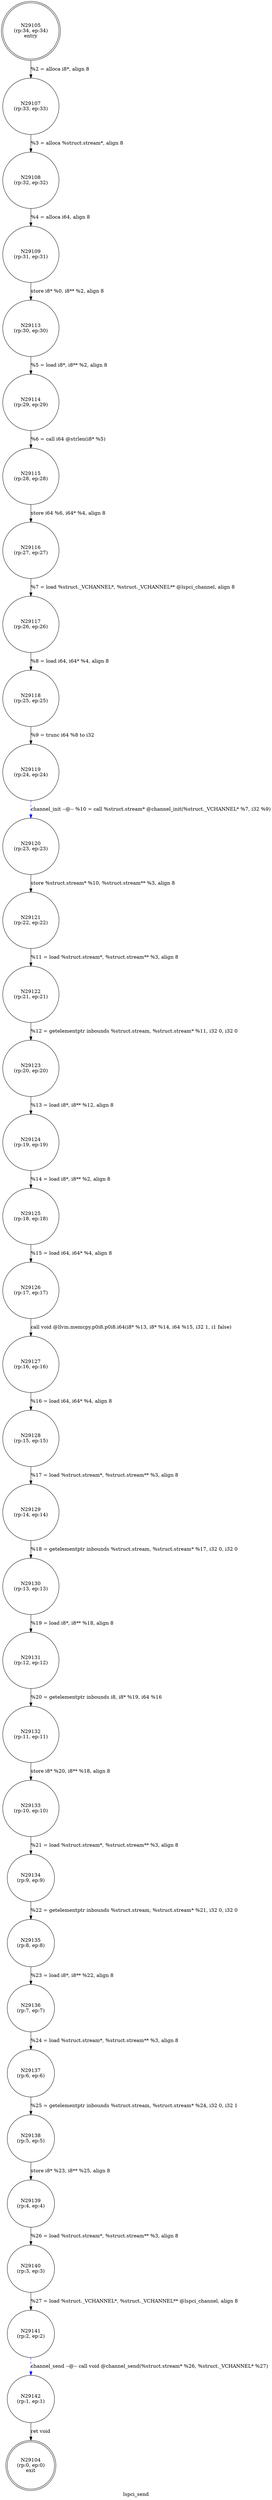 digraph lspci_send {
label="lspci_send"
29104 [label="N29104\n(rp:0, ep:0)\nexit", shape="doublecircle"]
29105 [label="N29105\n(rp:34, ep:34)\nentry", shape="doublecircle"]
29105 -> 29107 [label="%2 = alloca i8*, align 8"]
29107 [label="N29107\n(rp:33, ep:33)", shape="circle"]
29107 -> 29108 [label="%3 = alloca %struct.stream*, align 8"]
29108 [label="N29108\n(rp:32, ep:32)", shape="circle"]
29108 -> 29109 [label="%4 = alloca i64, align 8"]
29109 [label="N29109\n(rp:31, ep:31)", shape="circle"]
29109 -> 29113 [label="store i8* %0, i8** %2, align 8"]
29113 [label="N29113\n(rp:30, ep:30)", shape="circle"]
29113 -> 29114 [label="%5 = load i8*, i8** %2, align 8"]
29114 [label="N29114\n(rp:29, ep:29)", shape="circle"]
29114 -> 29115 [label="%6 = call i64 @strlen(i8* %5)"]
29115 [label="N29115\n(rp:28, ep:28)", shape="circle"]
29115 -> 29116 [label="store i64 %6, i64* %4, align 8"]
29116 [label="N29116\n(rp:27, ep:27)", shape="circle"]
29116 -> 29117 [label="%7 = load %struct._VCHANNEL*, %struct._VCHANNEL** @lspci_channel, align 8"]
29117 [label="N29117\n(rp:26, ep:26)", shape="circle"]
29117 -> 29118 [label="%8 = load i64, i64* %4, align 8"]
29118 [label="N29118\n(rp:25, ep:25)", shape="circle"]
29118 -> 29119 [label="%9 = trunc i64 %8 to i32"]
29119 [label="N29119\n(rp:24, ep:24)", shape="circle"]
29119 -> 29120 [label="channel_init --@-- %10 = call %struct.stream* @channel_init(%struct._VCHANNEL* %7, i32 %9)", style="dashed", color="blue"]
29120 [label="N29120\n(rp:23, ep:23)", shape="circle"]
29120 -> 29121 [label="store %struct.stream* %10, %struct.stream** %3, align 8"]
29121 [label="N29121\n(rp:22, ep:22)", shape="circle"]
29121 -> 29122 [label="%11 = load %struct.stream*, %struct.stream** %3, align 8"]
29122 [label="N29122\n(rp:21, ep:21)", shape="circle"]
29122 -> 29123 [label="%12 = getelementptr inbounds %struct.stream, %struct.stream* %11, i32 0, i32 0"]
29123 [label="N29123\n(rp:20, ep:20)", shape="circle"]
29123 -> 29124 [label="%13 = load i8*, i8** %12, align 8"]
29124 [label="N29124\n(rp:19, ep:19)", shape="circle"]
29124 -> 29125 [label="%14 = load i8*, i8** %2, align 8"]
29125 [label="N29125\n(rp:18, ep:18)", shape="circle"]
29125 -> 29126 [label="%15 = load i64, i64* %4, align 8"]
29126 [label="N29126\n(rp:17, ep:17)", shape="circle"]
29126 -> 29127 [label="call void @llvm.memcpy.p0i8.p0i8.i64(i8* %13, i8* %14, i64 %15, i32 1, i1 false)"]
29127 [label="N29127\n(rp:16, ep:16)", shape="circle"]
29127 -> 29128 [label="%16 = load i64, i64* %4, align 8"]
29128 [label="N29128\n(rp:15, ep:15)", shape="circle"]
29128 -> 29129 [label="%17 = load %struct.stream*, %struct.stream** %3, align 8"]
29129 [label="N29129\n(rp:14, ep:14)", shape="circle"]
29129 -> 29130 [label="%18 = getelementptr inbounds %struct.stream, %struct.stream* %17, i32 0, i32 0"]
29130 [label="N29130\n(rp:13, ep:13)", shape="circle"]
29130 -> 29131 [label="%19 = load i8*, i8** %18, align 8"]
29131 [label="N29131\n(rp:12, ep:12)", shape="circle"]
29131 -> 29132 [label="%20 = getelementptr inbounds i8, i8* %19, i64 %16"]
29132 [label="N29132\n(rp:11, ep:11)", shape="circle"]
29132 -> 29133 [label="store i8* %20, i8** %18, align 8"]
29133 [label="N29133\n(rp:10, ep:10)", shape="circle"]
29133 -> 29134 [label="%21 = load %struct.stream*, %struct.stream** %3, align 8"]
29134 [label="N29134\n(rp:9, ep:9)", shape="circle"]
29134 -> 29135 [label="%22 = getelementptr inbounds %struct.stream, %struct.stream* %21, i32 0, i32 0"]
29135 [label="N29135\n(rp:8, ep:8)", shape="circle"]
29135 -> 29136 [label="%23 = load i8*, i8** %22, align 8"]
29136 [label="N29136\n(rp:7, ep:7)", shape="circle"]
29136 -> 29137 [label="%24 = load %struct.stream*, %struct.stream** %3, align 8"]
29137 [label="N29137\n(rp:6, ep:6)", shape="circle"]
29137 -> 29138 [label="%25 = getelementptr inbounds %struct.stream, %struct.stream* %24, i32 0, i32 1"]
29138 [label="N29138\n(rp:5, ep:5)", shape="circle"]
29138 -> 29139 [label="store i8* %23, i8** %25, align 8"]
29139 [label="N29139\n(rp:4, ep:4)", shape="circle"]
29139 -> 29140 [label="%26 = load %struct.stream*, %struct.stream** %3, align 8"]
29140 [label="N29140\n(rp:3, ep:3)", shape="circle"]
29140 -> 29141 [label="%27 = load %struct._VCHANNEL*, %struct._VCHANNEL** @lspci_channel, align 8"]
29141 [label="N29141\n(rp:2, ep:2)", shape="circle"]
29141 -> 29142 [label="channel_send --@-- call void @channel_send(%struct.stream* %26, %struct._VCHANNEL* %27)", style="dashed", color="blue"]
29142 [label="N29142\n(rp:1, ep:1)", shape="circle"]
29142 -> 29104 [label="ret void"]
}

